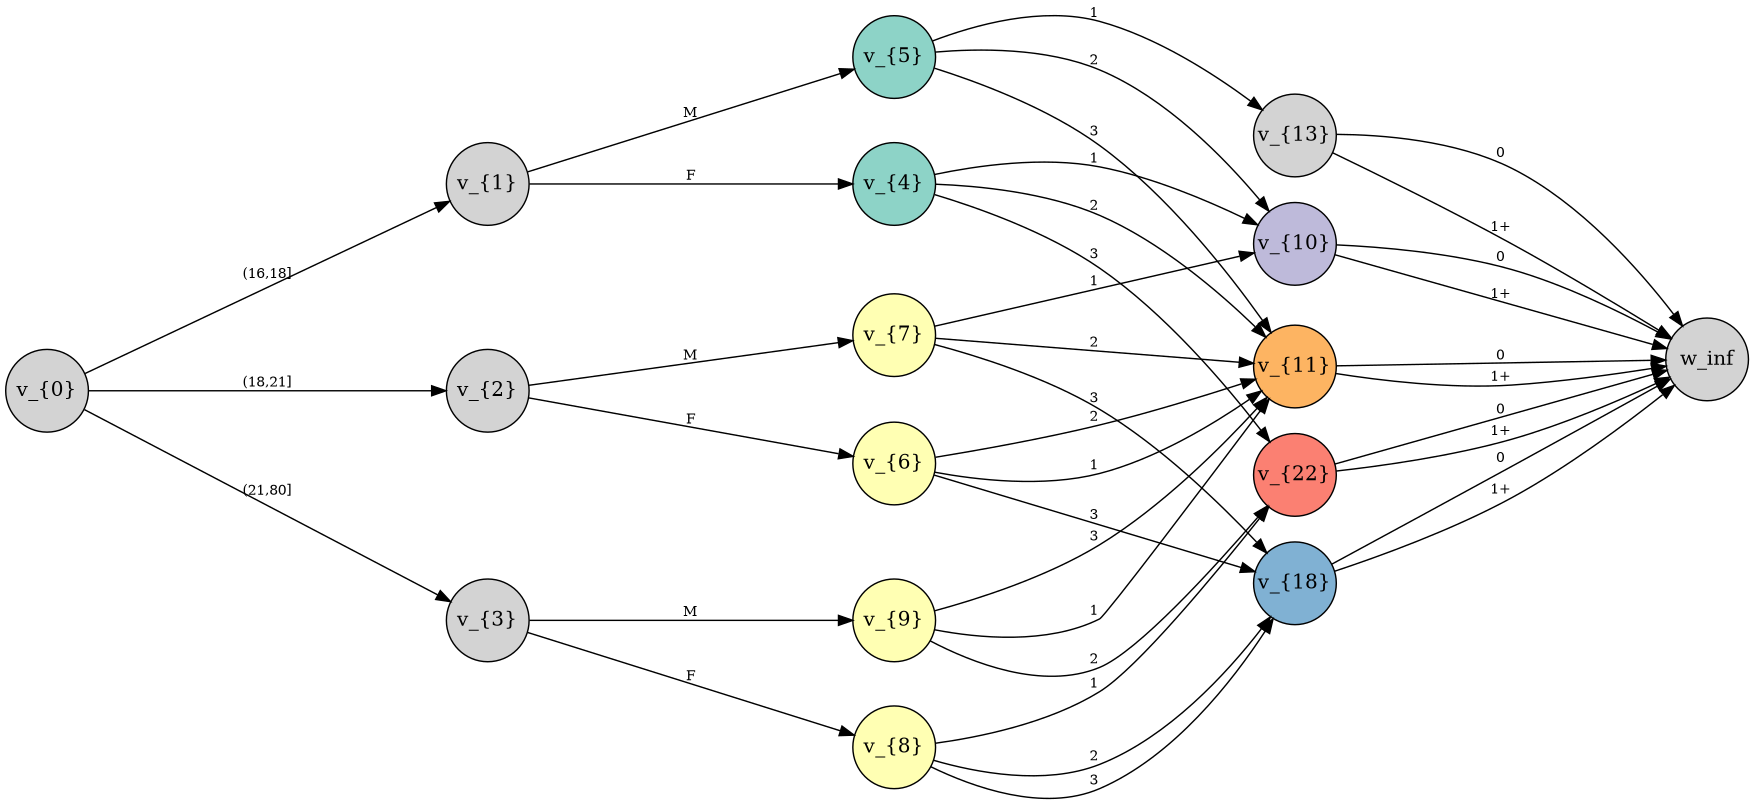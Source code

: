 digraph G {
rankdir=LR;
ranksep=3;
size=11.7;
"v_{0}" -> "v_{1}"  [color=black, fontsize="10.0", label="(16,18]", labelfontcolor="#009933"];
"v_{0}" -> "v_{2}"  [color=black, fontsize="10.0", label="(18,21]", labelfontcolor="#009933"];
"v_{0}" -> "v_{3}"  [color=black, fontsize="10.0", label="(21,80]", labelfontcolor="#009933"];
"v_{1}" -> "v_{4}"  [color=black, fontsize="10.0", label=F, labelfontcolor="#009933"];
"v_{1}" -> "v_{5}"  [color=black, fontsize="10.0", label=M, labelfontcolor="#009933"];
"v_{2}" -> "v_{6}"  [color=black, fontsize="10.0", label=F, labelfontcolor="#009933"];
"v_{2}" -> "v_{7}"  [color=black, fontsize="10.0", label=M, labelfontcolor="#009933"];
"v_{3}" -> "v_{8}"  [color=black, fontsize="10.0", label=F, labelfontcolor="#009933"];
"v_{3}" -> "v_{9}"  [color=black, fontsize="10.0", label=M, labelfontcolor="#009933"];
"v_{4}" -> "v_{10}"  [color=black, fontsize="10.0", label=1, labelfontcolor="#009933"];
"v_{4}" -> "v_{11}"  [color=black, fontsize="10.0", label=2, labelfontcolor="#009933"];
"v_{4}" -> "v_{22}"  [color=black, fontsize="10.0", label=3, labelfontcolor="#009933"];
"v_{5}" -> "v_{13}"  [color=black, fontsize="10.0", label=1, labelfontcolor="#009933"];
"v_{5}" -> "v_{10}"  [color=black, fontsize="10.0", label=2, labelfontcolor="#009933"];
"v_{5}" -> "v_{11}"  [color=black, fontsize="10.0", label=3, labelfontcolor="#009933"];
"v_{6}" -> "v_{11}"  [color=black, fontsize="10.0", label=1, labelfontcolor="#009933"];
"v_{6}" -> "v_{11}"  [color=black, fontsize="10.0", label=2, labelfontcolor="#009933"];
"v_{6}" -> "v_{18}"  [color=black, fontsize="10.0", label=3, labelfontcolor="#009933"];
"v_{7}" -> "v_{10}"  [color=black, fontsize="10.0", label=1, labelfontcolor="#009933"];
"v_{7}" -> "v_{11}"  [color=black, fontsize="10.0", label=2, labelfontcolor="#009933"];
"v_{7}" -> "v_{18}"  [color=black, fontsize="10.0", label=3, labelfontcolor="#009933"];
"v_{8}" -> "v_{22}"  [color=black, fontsize="10.0", label=1, labelfontcolor="#009933"];
"v_{8}" -> "v_{18}"  [color=black, fontsize="10.0", label=2, labelfontcolor="#009933"];
"v_{8}" -> "v_{18}"  [color=black, fontsize="10.0", label=3, labelfontcolor="#009933"];
"v_{9}" -> "v_{11}"  [color=black, fontsize="10.0", label=1, labelfontcolor="#009933"];
"v_{9}" -> "v_{22}"  [color=black, fontsize="10.0", label=2, labelfontcolor="#009933"];
"v_{9}" -> "v_{11}"  [color=black, fontsize="10.0", label=3, labelfontcolor="#009933"];
"v_{10}" -> w_inf  [color=black, fontsize="10.0", label=0, labelfontcolor="#009933"];
"v_{10}" -> w_inf  [color=black, fontsize="10.0", label="1+", labelfontcolor="#009933"];
"v_{11}" -> w_inf  [color=black, fontsize="10.0", label=0, labelfontcolor="#009933"];
"v_{11}" -> w_inf  [color=black, fontsize="10.0", label="1+", labelfontcolor="#009933"];
"v_{13}" -> w_inf  [color=black, fontsize="10.0", label=0, labelfontcolor="#009933"];
"v_{13}" -> w_inf  [color=black, fontsize="10.0", label="1+", labelfontcolor="#009933"];
"v_{18}" -> w_inf  [color=black, fontsize="10.0", label=0, labelfontcolor="#009933"];
"v_{18}" -> w_inf  [color=black, fontsize="10.0", label="1+", labelfontcolor="#009933"];
"v_{22}" -> w_inf  [color=black, fontsize="10.0", label=0, labelfontcolor="#009933"];
"v_{22}" -> w_inf  [color=black, fontsize="10.0", label="1+", labelfontcolor="#009933"];
"v_{0}" [fillcolor=lightgrey, fixedsize=True, label="v_{0}", shape=circle, style=filled, width=0.8];
"v_{1}" [fillcolor=lightgrey, fixedsize=True, label="v_{1}", shape=circle, style=filled, width=0.8];
"v_{2}" [fillcolor=lightgrey, fixedsize=True, label="v_{2}", shape=circle, style=filled, width=0.8];
"v_{3}" [fillcolor=lightgrey, fixedsize=True, label="v_{3}", shape=circle, style=filled, width=0.8];
"v_{4}" [fillcolor="#8dd3c7", fixedsize=True, label="v_{4}", shape=circle, style=filled, width=0.8];
"v_{5}" [fillcolor="#8dd3c7", fixedsize=True, label="v_{5}", shape=circle, style=filled, width=0.8];
"v_{6}" [fillcolor="#ffffb3", fixedsize=True, label="v_{6}", shape=circle, style=filled, width=0.8];
"v_{7}" [fillcolor="#ffffb3", fixedsize=True, label="v_{7}", shape=circle, style=filled, width=0.8];
"v_{8}" [fillcolor="#ffffb3", fixedsize=True, label="v_{8}", shape=circle, style=filled, width=0.8];
"v_{9}" [fillcolor="#ffffb3", fixedsize=True, label="v_{9}", shape=circle, style=filled, width=0.8];
"v_{10}" [fillcolor="#bebada", fixedsize=True, label="v_{10}", shape=circle, style=filled, width=0.8];
"v_{11}" [fillcolor="#fdb462", fixedsize=True, label="v_{11}", shape=circle, style=filled, width=0.8];
"v_{13}" [fillcolor=lightgrey, fixedsize=True, label="v_{13}", shape=circle, style=filled, width=0.8];
"v_{18}" [fillcolor="#80b1d3", fixedsize=True, label="v_{18}", shape=circle, style=filled, width=0.8];
"v_{22}" [fillcolor="#fb8072", fixedsize=True, label="v_{22}", shape=circle, style=filled, width=0.8];
w_inf [fillcolor=lightgrey, fixedsize=True, label=w_inf, shape=circle, style=filled, width=0.8];
}
